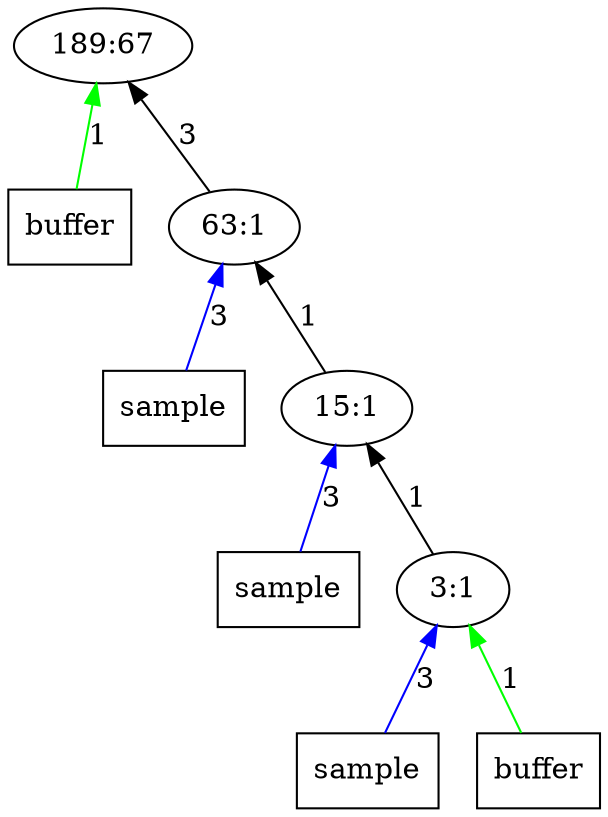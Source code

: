 digraph Tree{
	rankdir="BT"
	x12 -> 1 [label = "1", color = "green"];
	x12 [label = "buffer", shape = "box"];
	1 [label = "189:67"];
	2 -> 1 [label = "3", color = "black"];
	x21 -> 2 [label = "3", color = "blue"];
	x21 [label = "sample", shape = "box"];
	2 [label = "63:1"];
	3 -> 2 [label = "1", color = "black"];
	x31 -> 3 [label = "3", color = "blue"];
	x31 [label = "sample", shape = "box"];
	3 [label = "15:1"];
	4 -> 3 [label = "1", color = "black"];
	x41 -> 4 [label = "3", color = "blue"];
	x41 [label = "sample", shape = "box"];
	x42 -> 4 [label = "1", color = "green"];
	x42 [label = "buffer", shape = "box"];
	4 [label = "3:1"];
}

